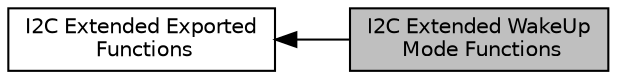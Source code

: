 digraph "I2C Extended WakeUp Mode Functions"
{
  edge [fontname="Helvetica",fontsize="10",labelfontname="Helvetica",labelfontsize="10"];
  node [fontname="Helvetica",fontsize="10",shape=box];
  rankdir=LR;
  Node2 [label="I2C Extended Exported\l Functions",height=0.2,width=0.4,color="black", fillcolor="white", style="filled",URL="$group___i2_c_ex___exported___functions.html",tooltip=" "];
  Node1 [label="I2C Extended WakeUp\l Mode Functions",height=0.2,width=0.4,color="black", fillcolor="grey75", style="filled", fontcolor="black",tooltip=" "];
  Node2->Node1 [shape=plaintext, dir="back", style="solid"];
}
